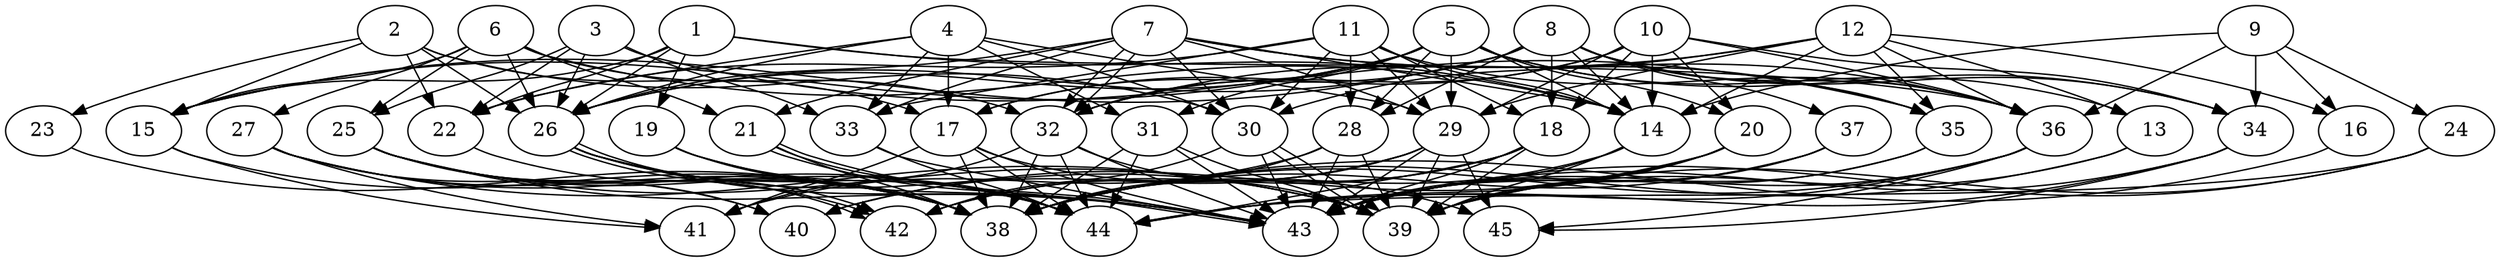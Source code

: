 // DAG automatically generated by daggen at Tue Aug  6 16:31:44 2019
// ./daggen --dot -n 45 --ccr 0.4 --fat 0.8 --regular 0.5 --density 0.9 --mindata 5242880 --maxdata 52428800 
digraph G {
  1 [size="46297600", alpha="0.19", expect_size="18519040"] 
  1 -> 14 [size ="18519040"]
  1 -> 15 [size ="18519040"]
  1 -> 19 [size ="18519040"]
  1 -> 22 [size ="18519040"]
  1 -> 26 [size ="18519040"]
  1 -> 36 [size ="18519040"]
  2 [size="114045440", alpha="0.19", expect_size="45618176"] 
  2 -> 15 [size ="45618176"]
  2 -> 17 [size ="45618176"]
  2 -> 22 [size ="45618176"]
  2 -> 23 [size ="45618176"]
  2 -> 26 [size ="45618176"]
  2 -> 30 [size ="45618176"]
  3 [size="66995200", alpha="0.03", expect_size="26798080"] 
  3 -> 22 [size ="26798080"]
  3 -> 25 [size ="26798080"]
  3 -> 26 [size ="26798080"]
  3 -> 33 [size ="26798080"]
  3 -> 35 [size ="26798080"]
  4 [size="102023680", alpha="0.12", expect_size="40809472"] 
  4 -> 17 [size ="40809472"]
  4 -> 22 [size ="40809472"]
  4 -> 26 [size ="40809472"]
  4 -> 29 [size ="40809472"]
  4 -> 30 [size ="40809472"]
  4 -> 31 [size ="40809472"]
  4 -> 33 [size ="40809472"]
  5 [size="17231360", alpha="0.03", expect_size="6892544"] 
  5 -> 13 [size ="6892544"]
  5 -> 14 [size ="6892544"]
  5 -> 15 [size ="6892544"]
  5 -> 20 [size ="6892544"]
  5 -> 26 [size ="6892544"]
  5 -> 28 [size ="6892544"]
  5 -> 29 [size ="6892544"]
  5 -> 31 [size ="6892544"]
  5 -> 32 [size ="6892544"]
  5 -> 34 [size ="6892544"]
  6 [size="93696000", alpha="0.16", expect_size="37478400"] 
  6 -> 14 [size ="37478400"]
  6 -> 15 [size ="37478400"]
  6 -> 21 [size ="37478400"]
  6 -> 25 [size ="37478400"]
  6 -> 26 [size ="37478400"]
  6 -> 27 [size ="37478400"]
  6 -> 32 [size ="37478400"]
  7 [size="26017280", alpha="0.13", expect_size="10406912"] 
  7 -> 14 [size ="10406912"]
  7 -> 21 [size ="10406912"]
  7 -> 26 [size ="10406912"]
  7 -> 29 [size ="10406912"]
  7 -> 30 [size ="10406912"]
  7 -> 32 [size ="10406912"]
  7 -> 32 [size ="10406912"]
  7 -> 33 [size ="10406912"]
  7 -> 35 [size ="10406912"]
  7 -> 36 [size ="10406912"]
  8 [size="86968320", alpha="0.07", expect_size="34787328"] 
  8 -> 14 [size ="34787328"]
  8 -> 15 [size ="34787328"]
  8 -> 17 [size ="34787328"]
  8 -> 18 [size ="34787328"]
  8 -> 26 [size ="34787328"]
  8 -> 28 [size ="34787328"]
  8 -> 34 [size ="34787328"]
  8 -> 35 [size ="34787328"]
  8 -> 36 [size ="34787328"]
  8 -> 37 [size ="34787328"]
  9 [size="124300800", alpha="0.06", expect_size="49720320"] 
  9 -> 14 [size ="49720320"]
  9 -> 16 [size ="49720320"]
  9 -> 24 [size ="49720320"]
  9 -> 34 [size ="49720320"]
  9 -> 36 [size ="49720320"]
  10 [size="79864320", alpha="0.00", expect_size="31945728"] 
  10 -> 14 [size ="31945728"]
  10 -> 17 [size ="31945728"]
  10 -> 18 [size ="31945728"]
  10 -> 20 [size ="31945728"]
  10 -> 29 [size ="31945728"]
  10 -> 32 [size ="31945728"]
  10 -> 34 [size ="31945728"]
  10 -> 36 [size ="31945728"]
  11 [size="113497600", alpha="0.02", expect_size="45399040"] 
  11 -> 14 [size ="45399040"]
  11 -> 18 [size ="45399040"]
  11 -> 22 [size ="45399040"]
  11 -> 28 [size ="45399040"]
  11 -> 29 [size ="45399040"]
  11 -> 30 [size ="45399040"]
  11 -> 33 [size ="45399040"]
  11 -> 36 [size ="45399040"]
  12 [size="106170880", alpha="0.18", expect_size="42468352"] 
  12 -> 13 [size ="42468352"]
  12 -> 14 [size ="42468352"]
  12 -> 16 [size ="42468352"]
  12 -> 29 [size ="42468352"]
  12 -> 30 [size ="42468352"]
  12 -> 32 [size ="42468352"]
  12 -> 35 [size ="42468352"]
  12 -> 36 [size ="42468352"]
  13 [size="97528320", alpha="0.08", expect_size="39011328"] 
  13 -> 38 [size ="39011328"]
  13 -> 39 [size ="39011328"]
  14 [size="116257280", alpha="0.01", expect_size="46502912"] 
  14 -> 38 [size ="46502912"]
  14 -> 39 [size ="46502912"]
  14 -> 43 [size ="46502912"]
  15 [size="68247040", alpha="0.10", expect_size="27298816"] 
  15 -> 38 [size ="27298816"]
  15 -> 41 [size ="27298816"]
  16 [size="83077120", alpha="0.07", expect_size="33230848"] 
  16 -> 38 [size ="33230848"]
  17 [size="57047040", alpha="0.02", expect_size="22818816"] 
  17 -> 38 [size ="22818816"]
  17 -> 41 [size ="22818816"]
  17 -> 43 [size ="22818816"]
  17 -> 44 [size ="22818816"]
  17 -> 45 [size ="22818816"]
  18 [size="13288960", alpha="0.15", expect_size="5315584"] 
  18 -> 38 [size ="5315584"]
  18 -> 39 [size ="5315584"]
  18 -> 42 [size ="5315584"]
  18 -> 43 [size ="5315584"]
  18 -> 44 [size ="5315584"]
  19 [size="54146560", alpha="0.02", expect_size="21658624"] 
  19 -> 38 [size ="21658624"]
  19 -> 43 [size ="21658624"]
  19 -> 44 [size ="21658624"]
  20 [size="90306560", alpha="0.11", expect_size="36122624"] 
  20 -> 39 [size ="36122624"]
  20 -> 40 [size ="36122624"]
  20 -> 43 [size ="36122624"]
  20 -> 44 [size ="36122624"]
  21 [size="90910720", alpha="0.05", expect_size="36364288"] 
  21 -> 38 [size ="36364288"]
  21 -> 43 [size ="36364288"]
  21 -> 43 [size ="36364288"]
  21 -> 44 [size ="36364288"]
  22 [size="101923840", alpha="0.17", expect_size="40769536"] 
  22 -> 38 [size ="40769536"]
  23 [size="88768000", alpha="0.17", expect_size="35507200"] 
  23 -> 38 [size ="35507200"]
  24 [size="15984640", alpha="0.13", expect_size="6393856"] 
  24 -> 39 [size ="6393856"]
  24 -> 43 [size ="6393856"]
  24 -> 44 [size ="6393856"]
  25 [size="20551680", alpha="0.10", expect_size="8220672"] 
  25 -> 38 [size ="8220672"]
  25 -> 39 [size ="8220672"]
  25 -> 40 [size ="8220672"]
  25 -> 42 [size ="8220672"]
  25 -> 43 [size ="8220672"]
  25 -> 44 [size ="8220672"]
  26 [size="78036480", alpha="0.20", expect_size="31214592"] 
  26 -> 38 [size ="31214592"]
  26 -> 39 [size ="31214592"]
  26 -> 42 [size ="31214592"]
  26 -> 42 [size ="31214592"]
  26 -> 43 [size ="31214592"]
  26 -> 44 [size ="31214592"]
  27 [size="121169920", alpha="0.12", expect_size="48467968"] 
  27 -> 38 [size ="48467968"]
  27 -> 39 [size ="48467968"]
  27 -> 40 [size ="48467968"]
  27 -> 41 [size ="48467968"]
  27 -> 44 [size ="48467968"]
  28 [size="15685120", alpha="0.17", expect_size="6274048"] 
  28 -> 38 [size ="6274048"]
  28 -> 39 [size ="6274048"]
  28 -> 41 [size ="6274048"]
  28 -> 43 [size ="6274048"]
  29 [size="102794240", alpha="0.01", expect_size="41117696"] 
  29 -> 38 [size ="41117696"]
  29 -> 39 [size ="41117696"]
  29 -> 40 [size ="41117696"]
  29 -> 42 [size ="41117696"]
  29 -> 43 [size ="41117696"]
  29 -> 45 [size ="41117696"]
  30 [size="114250240", alpha="0.16", expect_size="45700096"] 
  30 -> 39 [size ="45700096"]
  30 -> 39 [size ="45700096"]
  30 -> 42 [size ="45700096"]
  30 -> 43 [size ="45700096"]
  31 [size="59791360", alpha="0.08", expect_size="23916544"] 
  31 -> 38 [size ="23916544"]
  31 -> 39 [size ="23916544"]
  31 -> 43 [size ="23916544"]
  31 -> 44 [size ="23916544"]
  32 [size="90567680", alpha="0.16", expect_size="36227072"] 
  32 -> 38 [size ="36227072"]
  32 -> 39 [size ="36227072"]
  32 -> 41 [size ="36227072"]
  32 -> 43 [size ="36227072"]
  32 -> 44 [size ="36227072"]
  33 [size="71592960", alpha="0.18", expect_size="28637184"] 
  33 -> 43 [size ="28637184"]
  33 -> 44 [size ="28637184"]
  34 [size="56757760", alpha="0.17", expect_size="22703104"] 
  34 -> 43 [size ="22703104"]
  34 -> 44 [size ="22703104"]
  34 -> 45 [size ="22703104"]
  35 [size="17011200", alpha="0.06", expect_size="6804480"] 
  35 -> 39 [size ="6804480"]
  35 -> 43 [size ="6804480"]
  36 [size="74444800", alpha="0.07", expect_size="29777920"] 
  36 -> 38 [size ="29777920"]
  36 -> 43 [size ="29777920"]
  36 -> 44 [size ="29777920"]
  36 -> 45 [size ="29777920"]
  37 [size="73720320", alpha="0.15", expect_size="29488128"] 
  37 -> 38 [size ="29488128"]
  37 -> 39 [size ="29488128"]
  37 -> 43 [size ="29488128"]
  38 [size="27750400", alpha="0.04", expect_size="11100160"] 
  39 [size="128360960", alpha="0.19", expect_size="51344384"] 
  40 [size="14883840", alpha="0.07", expect_size="5953536"] 
  41 [size="107978240", alpha="0.09", expect_size="43191296"] 
  42 [size="36170240", alpha="0.06", expect_size="14468096"] 
  43 [size="128458240", alpha="0.15", expect_size="51383296"] 
  44 [size="115371520", alpha="0.05", expect_size="46148608"] 
  45 [size="100055040", alpha="0.16", expect_size="40022016"] 
}
